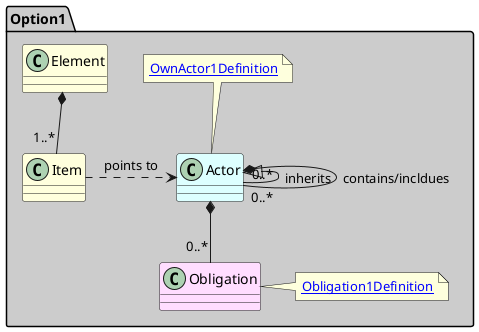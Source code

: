 @startuml

package "Option1" #ccc {

class Element #ffd
class Item #ffd
class Actor #dff
note top
[[StructureDefinition-OwnActor1Definition.html OwnActor1Definition]]
end note
class Obligation #fdf
note right
[[StructureDefinition-Obligation1Definition.html Obligation1Definition]]
end note

Actor <|-- "0..*" Actor : inherits
Actor *-- "0..*" Actor : contains/incldues

Element *-- "1..*" Item

Item .right.> Actor : points to

Actor *-down- "0..*" Obligation

}

@enduml